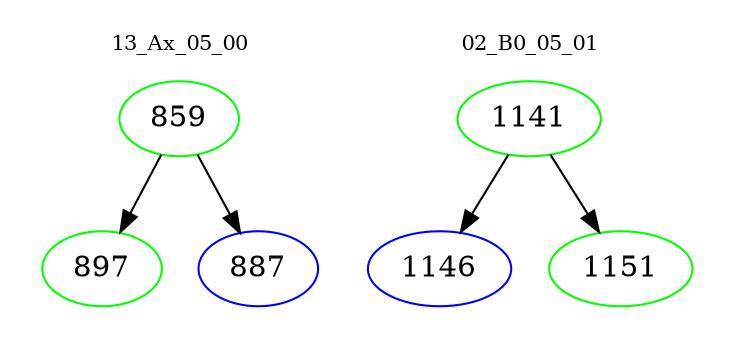 digraph{
subgraph cluster_0 {
color = white
label = "13_Ax_05_00";
fontsize=10;
T0_859 [label="859", color="green"]
T0_859 -> T0_897 [color="black"]
T0_897 [label="897", color="green"]
T0_859 -> T0_887 [color="black"]
T0_887 [label="887", color="blue"]
}
subgraph cluster_1 {
color = white
label = "02_B0_05_01";
fontsize=10;
T1_1141 [label="1141", color="green"]
T1_1141 -> T1_1146 [color="black"]
T1_1146 [label="1146", color="blue"]
T1_1141 -> T1_1151 [color="black"]
T1_1151 [label="1151", color="green"]
}
}

